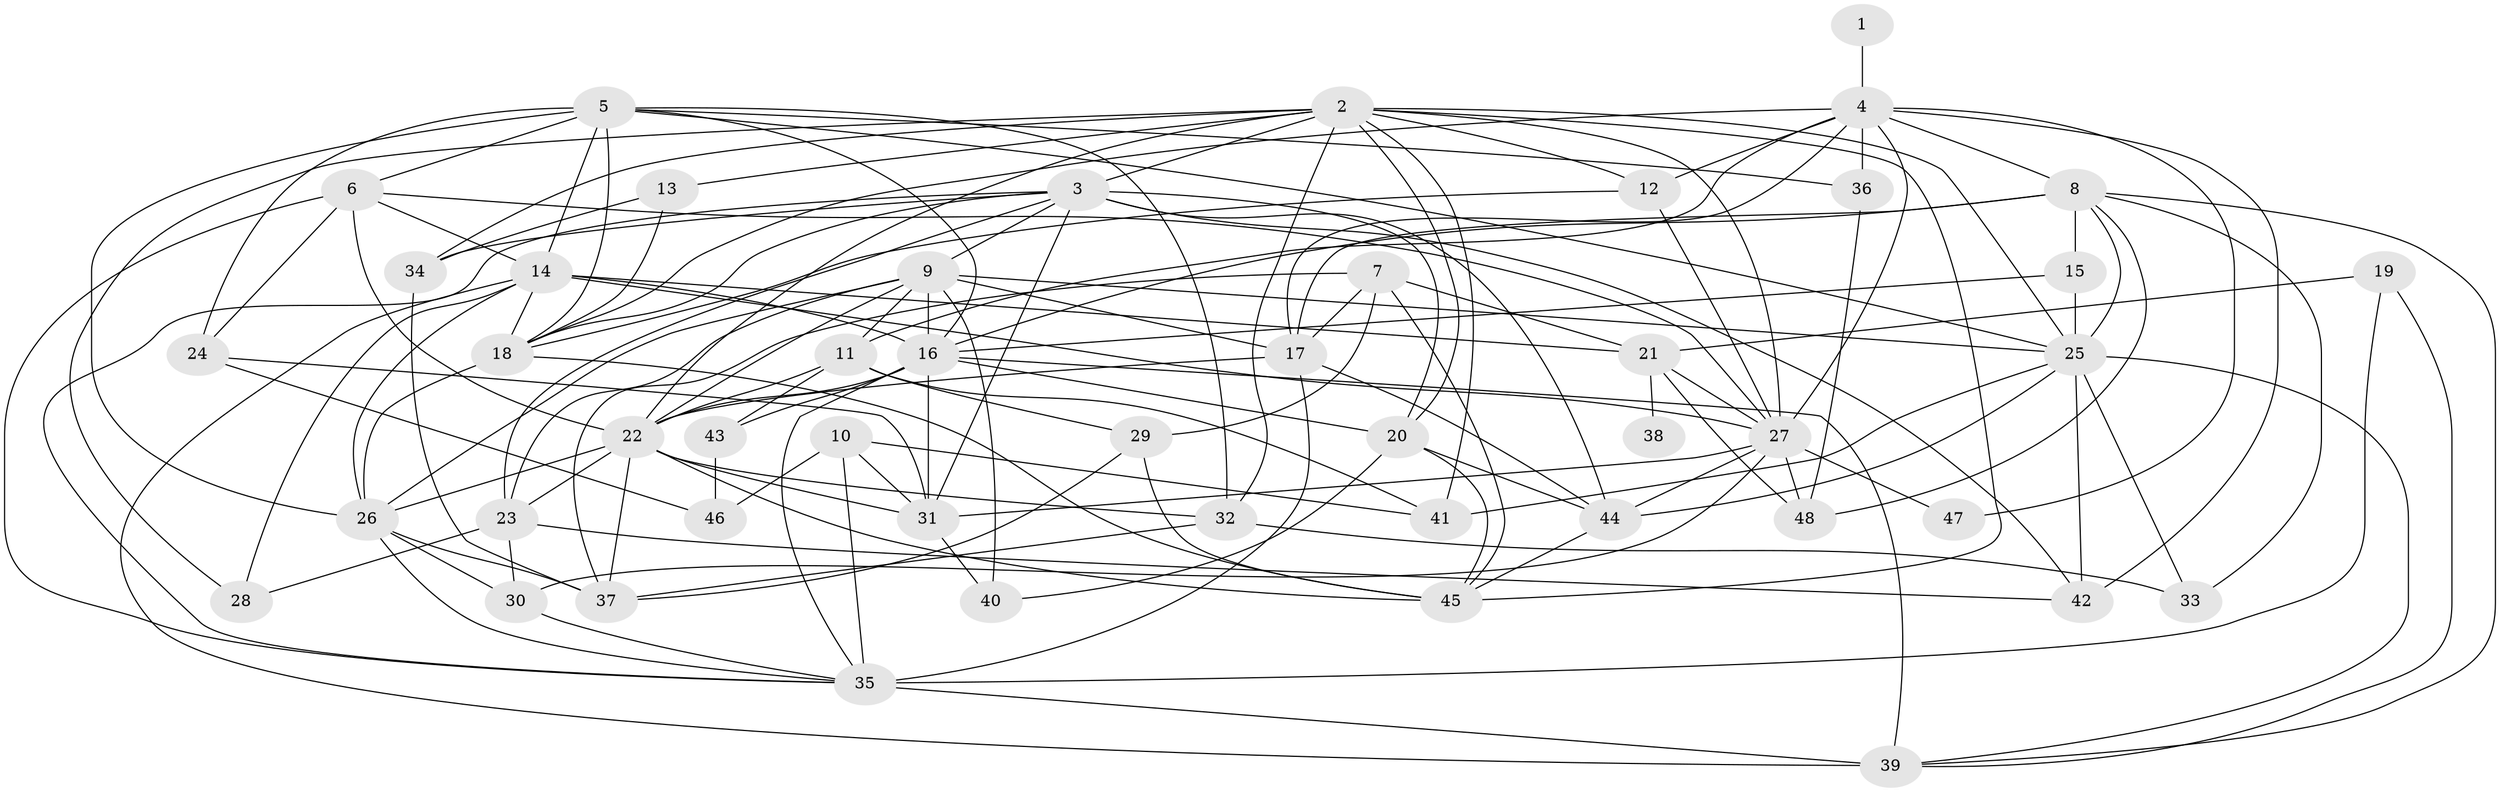 // original degree distribution, {2: 0.11764705882352941, 5: 0.14285714285714285, 4: 0.37815126050420167, 3: 0.24369747899159663, 10: 0.01680672268907563, 6: 0.07563025210084033, 7: 0.01680672268907563, 8: 0.008403361344537815}
// Generated by graph-tools (version 1.1) at 2025/51/03/04/25 22:51:18]
// undirected, 48 vertices, 141 edges
graph export_dot {
  node [color=gray90,style=filled];
  1;
  2;
  3;
  4;
  5;
  6;
  7;
  8;
  9;
  10;
  11;
  12;
  13;
  14;
  15;
  16;
  17;
  18;
  19;
  20;
  21;
  22;
  23;
  24;
  25;
  26;
  27;
  28;
  29;
  30;
  31;
  32;
  33;
  34;
  35;
  36;
  37;
  38;
  39;
  40;
  41;
  42;
  43;
  44;
  45;
  46;
  47;
  48;
  1 -- 4 [weight=2.0];
  2 -- 3 [weight=1.0];
  2 -- 12 [weight=1.0];
  2 -- 13 [weight=1.0];
  2 -- 20 [weight=1.0];
  2 -- 22 [weight=1.0];
  2 -- 25 [weight=1.0];
  2 -- 27 [weight=1.0];
  2 -- 28 [weight=1.0];
  2 -- 32 [weight=1.0];
  2 -- 34 [weight=1.0];
  2 -- 41 [weight=1.0];
  2 -- 45 [weight=1.0];
  3 -- 9 [weight=1.0];
  3 -- 18 [weight=1.0];
  3 -- 20 [weight=1.0];
  3 -- 23 [weight=1.0];
  3 -- 31 [weight=2.0];
  3 -- 34 [weight=1.0];
  3 -- 35 [weight=1.0];
  3 -- 42 [weight=1.0];
  3 -- 44 [weight=2.0];
  4 -- 8 [weight=2.0];
  4 -- 11 [weight=1.0];
  4 -- 12 [weight=1.0];
  4 -- 17 [weight=1.0];
  4 -- 18 [weight=1.0];
  4 -- 27 [weight=1.0];
  4 -- 36 [weight=2.0];
  4 -- 42 [weight=1.0];
  4 -- 47 [weight=1.0];
  5 -- 6 [weight=1.0];
  5 -- 14 [weight=1.0];
  5 -- 16 [weight=1.0];
  5 -- 18 [weight=1.0];
  5 -- 24 [weight=1.0];
  5 -- 25 [weight=1.0];
  5 -- 26 [weight=1.0];
  5 -- 32 [weight=1.0];
  5 -- 36 [weight=1.0];
  6 -- 14 [weight=1.0];
  6 -- 22 [weight=2.0];
  6 -- 24 [weight=1.0];
  6 -- 27 [weight=1.0];
  6 -- 35 [weight=1.0];
  7 -- 17 [weight=1.0];
  7 -- 21 [weight=1.0];
  7 -- 29 [weight=2.0];
  7 -- 37 [weight=1.0];
  7 -- 45 [weight=1.0];
  8 -- 15 [weight=1.0];
  8 -- 16 [weight=1.0];
  8 -- 17 [weight=1.0];
  8 -- 25 [weight=1.0];
  8 -- 33 [weight=1.0];
  8 -- 39 [weight=1.0];
  8 -- 48 [weight=1.0];
  9 -- 11 [weight=1.0];
  9 -- 16 [weight=2.0];
  9 -- 17 [weight=1.0];
  9 -- 22 [weight=1.0];
  9 -- 23 [weight=1.0];
  9 -- 25 [weight=1.0];
  9 -- 26 [weight=1.0];
  9 -- 40 [weight=1.0];
  10 -- 31 [weight=1.0];
  10 -- 35 [weight=2.0];
  10 -- 41 [weight=1.0];
  10 -- 46 [weight=1.0];
  11 -- 22 [weight=1.0];
  11 -- 29 [weight=2.0];
  11 -- 41 [weight=1.0];
  11 -- 43 [weight=1.0];
  12 -- 18 [weight=1.0];
  12 -- 27 [weight=1.0];
  13 -- 18 [weight=1.0];
  13 -- 34 [weight=1.0];
  14 -- 16 [weight=4.0];
  14 -- 18 [weight=1.0];
  14 -- 21 [weight=1.0];
  14 -- 26 [weight=1.0];
  14 -- 27 [weight=2.0];
  14 -- 28 [weight=1.0];
  14 -- 39 [weight=1.0];
  15 -- 16 [weight=1.0];
  15 -- 25 [weight=1.0];
  16 -- 20 [weight=1.0];
  16 -- 22 [weight=1.0];
  16 -- 31 [weight=1.0];
  16 -- 35 [weight=1.0];
  16 -- 39 [weight=1.0];
  16 -- 43 [weight=1.0];
  17 -- 22 [weight=2.0];
  17 -- 35 [weight=1.0];
  17 -- 44 [weight=1.0];
  18 -- 26 [weight=1.0];
  18 -- 45 [weight=2.0];
  19 -- 21 [weight=1.0];
  19 -- 35 [weight=1.0];
  19 -- 39 [weight=1.0];
  20 -- 40 [weight=1.0];
  20 -- 44 [weight=1.0];
  20 -- 45 [weight=1.0];
  21 -- 27 [weight=1.0];
  21 -- 38 [weight=2.0];
  21 -- 48 [weight=1.0];
  22 -- 23 [weight=1.0];
  22 -- 26 [weight=1.0];
  22 -- 31 [weight=1.0];
  22 -- 32 [weight=2.0];
  22 -- 37 [weight=1.0];
  22 -- 45 [weight=1.0];
  23 -- 28 [weight=1.0];
  23 -- 30 [weight=1.0];
  23 -- 42 [weight=1.0];
  24 -- 31 [weight=1.0];
  24 -- 46 [weight=1.0];
  25 -- 33 [weight=1.0];
  25 -- 39 [weight=1.0];
  25 -- 41 [weight=1.0];
  25 -- 42 [weight=1.0];
  25 -- 44 [weight=1.0];
  26 -- 30 [weight=2.0];
  26 -- 35 [weight=1.0];
  26 -- 37 [weight=1.0];
  27 -- 30 [weight=2.0];
  27 -- 31 [weight=2.0];
  27 -- 44 [weight=1.0];
  27 -- 47 [weight=1.0];
  27 -- 48 [weight=1.0];
  29 -- 37 [weight=1.0];
  29 -- 45 [weight=1.0];
  30 -- 35 [weight=1.0];
  31 -- 40 [weight=1.0];
  32 -- 33 [weight=1.0];
  32 -- 37 [weight=1.0];
  34 -- 37 [weight=1.0];
  35 -- 39 [weight=2.0];
  36 -- 48 [weight=1.0];
  43 -- 46 [weight=1.0];
  44 -- 45 [weight=1.0];
}
